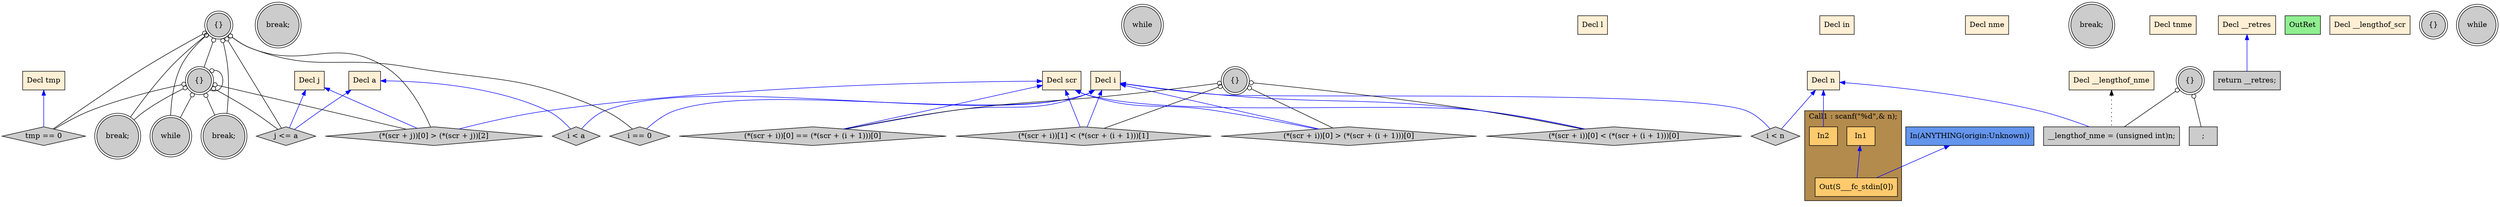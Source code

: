 digraph G {
  rankdir=TB;
  node [style="filled", ];
  32 [label="break;", fillcolor="#CCCCCC", shape=doublecircle, ];
  33 [label="break;", fillcolor="#CCCCCC", shape=doublecircle, ];
  34 [label="break;", fillcolor="#CCCCCC", shape=doublecircle, ];
  2 [label="Decl n", fillcolor="#FFEFD5", shape=box, ];
  35 [label="while", fillcolor="#CCCCCC", shape=doublecircle, ];
  3 [label="Decl i", fillcolor="#FFEFD5", shape=box, ];
  36 [label="i < a", fillcolor="#CCCCCC", shape=diamond, ];
  4 [label="Decl j", fillcolor="#FFEFD5", shape=box, ];
  37 [label="{}", fillcolor="#CCCCCC", shape=doublecircle, ];
  5 [label="Decl l", fillcolor="#FFEFD5", shape=box, ];
  38 [label="(*(scr + i))[0] > (*(scr + (i + 1)))[0]", fillcolor="#CCCCCC",
      shape=diamond, ];
  6 [label="Decl a", fillcolor="#FFEFD5", shape=box, ];
  39 [label="(*(scr + i))[0] < (*(scr + (i + 1)))[0]", fillcolor="#CCCCCC",
      shape=diamond, ];
  7 [label="Decl in", fillcolor="#FFEFD5", shape=box, ];
  40 [label="(*(scr + i))[0] == (*(scr + (i + 1)))[0]", fillcolor="#CCCCCC",
      shape=diamond, ];
  8 [label="Decl nme", fillcolor="#FFEFD5", shape=box, ];
  41 [label="(*(scr + i))[1] < (*(scr + (i + 1)))[1]", fillcolor="#CCCCCC",
      shape=diamond, ];
  9 [label="Decl __lengthof_nme", fillcolor="#FFEFD5", shape=box, ];
  42 [label="break;", fillcolor="#CCCCCC", shape=doublecircle, ];
  10 [label="Decl tnme", fillcolor="#FFEFD5", shape=box, ];
  43 [label="return __retres;", fillcolor="#CCCCCC", shape=box, ];
  11 [label="Decl scr", fillcolor="#FFEFD5", shape=box, ];
  44 [label="OutRet", fillcolor="#90EE90", shape=box, ];
  12 [label="Decl __lengthof_scr", fillcolor="#FFEFD5", shape=box, ];
  45 [label="In(ANYTHING(origin:Unknown))", fillcolor="#6495ED", shape=box, ];
  13 [label="Decl tmp", fillcolor="#FFEFD5", shape=box, ];
  14 [label="Decl __retres", fillcolor="#FFEFD5", shape=box, ];
  16 [label="In1", fillcolor="#FFCA6E", shape=box, ];
  17 [label="In2", fillcolor="#FFCA6E", shape=box, ];
  18 [label="Out(S___fc_stdin[0])", fillcolor="#FFCA6E", shape=box, ];
  19 [label="{}", fillcolor="#CCCCCC", shape=doublecircle, ];
  20 [label=";", fillcolor="#CCCCCC", shape=box, ];
  21 [label="__lengthof_nme = (unsigned int)n;", fillcolor="#CCCCCC",
      shape=box, ];
  22 [label="{}", fillcolor="#CCCCCC", shape=doublecircle, ];
  23 [label="while", fillcolor="#CCCCCC", shape=doublecircle, ];
  24 [label="i < n", fillcolor="#CCCCCC", shape=diamond, ];
  25 [label="{}", fillcolor="#CCCCCC", shape=doublecircle, ];
  26 [label="i == 0", fillcolor="#CCCCCC", shape=diamond, ];
  27 [label="while", fillcolor="#CCCCCC", shape=doublecircle, ];
  28 [label="{}", fillcolor="#CCCCCC", shape=doublecircle, ];
  29 [label="j <= a", fillcolor="#CCCCCC", shape=diamond, ];
  30 [label="tmp == 0", fillcolor="#CCCCCC", shape=diamond, ];
  31 [label="(*(scr + j))[0] > (*(scr + j))[2]", fillcolor="#CCCCCC",
      shape=diamond, ];
  
  subgraph cluster_Call1 { label="Call1 : scanf(\"%d\",& n);";
                           fillcolor="#B38B4D"; style="filled"; 18;17;16;
     };
  
  edge [dir=back, ];
  25 -> 32 [color="#000000", arrowtail=odot, ];
  28 -> 32 [color="#000000", arrowtail=odot, ];
  25 -> 33 [color="#000000", arrowtail=odot, ];
  28 -> 33 [color="#000000", arrowtail=odot, ];
  3 -> 36 [color="#0000FF", ];
  6 -> 36 [color="#0000FF", ];
  3 -> 38 [color="#0000FF", ];
  11 -> 38 [color="#0000FF", ];
  37 -> 38 [color="#000000", arrowtail=odot, ];
  3 -> 39 [color="#0000FF", ];
  11 -> 39 [color="#0000FF", ];
  37 -> 39 [color="#000000", arrowtail=odot, ];
  3 -> 40 [color="#0000FF", ];
  11 -> 40 [color="#0000FF", ];
  37 -> 40 [color="#000000", arrowtail=odot, ];
  3 -> 41 [color="#0000FF", ];
  11 -> 41 [color="#0000FF", ];
  37 -> 41 [color="#000000", arrowtail=odot, ];
  14 -> 43 [color="#0000FF", ];
  2 -> 17 [color="#0000FF", ];
  16 -> 18 [color="#0000FF", ];
  45 -> 18 [color="#0000FF", ];
  19 -> 20 [color="#000000", arrowtail=odot, ];
  2 -> 21 [color="#0000FF", ];
  9 -> 21 [color="#000000", style="dotted", ];
  19 -> 21 [color="#000000", arrowtail=odot, ];
  2 -> 24 [color="#0000FF", ];
  3 -> 24 [color="#0000FF", ];
  3 -> 26 [color="#0000FF", ];
  25 -> 26 [color="#000000", arrowtail=odot, ];
  25 -> 27 [color="#000000", arrowtail=odot, ];
  28 -> 27 [color="#000000", arrowtail=odot, ];
  25 -> 28 [color="#000000", arrowtail=odot, ];
  28 -> 28 [color="#000000", arrowtail=odot, ];
  4 -> 29 [color="#0000FF", ];
  6 -> 29 [color="#0000FF", ];
  25 -> 29 [color="#000000", arrowtail=odot, ];
  28 -> 29 [color="#000000", arrowtail=odot, ];
  13 -> 30 [color="#0000FF", ];
  25 -> 30 [color="#000000", arrowtail=odot, ];
  28 -> 30 [color="#000000", arrowtail=odot, ];
  4 -> 31 [color="#0000FF", ];
  11 -> 31 [color="#0000FF", ];
  25 -> 31 [color="#000000", arrowtail=odot, ];
  28 -> 31 [color="#000000", arrowtail=odot, ];
  
  }